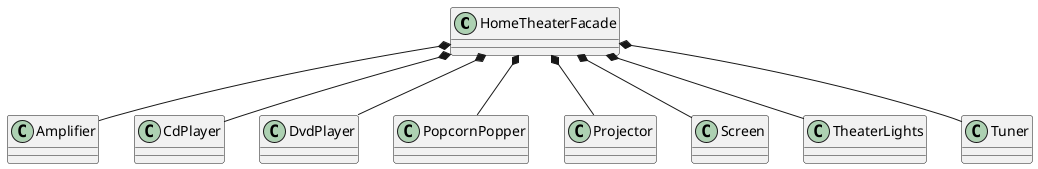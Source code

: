 @startuml

HomeTheaterFacade *-- Amplifier
HomeTheaterFacade *-- CdPlayer
HomeTheaterFacade *-- DvdPlayer
HomeTheaterFacade *-- PopcornPopper
HomeTheaterFacade *-- Projector
HomeTheaterFacade *-- Screen
HomeTheaterFacade *-- TheaterLights
HomeTheaterFacade *-- Tuner

@enduml